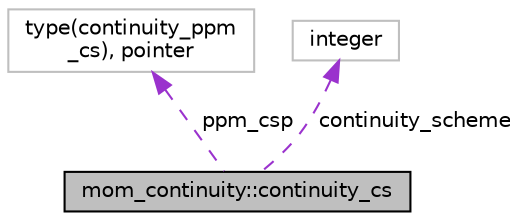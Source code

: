 digraph "mom_continuity::continuity_cs"
{
 // INTERACTIVE_SVG=YES
 // LATEX_PDF_SIZE
  edge [fontname="Helvetica",fontsize="10",labelfontname="Helvetica",labelfontsize="10"];
  node [fontname="Helvetica",fontsize="10",shape=record];
  Node1 [label="mom_continuity::continuity_cs",height=0.2,width=0.4,color="black", fillcolor="grey75", style="filled", fontcolor="black",tooltip="Control structure for mom_continuity."];
  Node2 -> Node1 [dir="back",color="darkorchid3",fontsize="10",style="dashed",label=" ppm_csp" ,fontname="Helvetica"];
  Node2 [label="type(continuity_ppm\l_cs), pointer",height=0.2,width=0.4,color="grey75", fillcolor="white", style="filled",tooltip=" "];
  Node3 -> Node1 [dir="back",color="darkorchid3",fontsize="10",style="dashed",label=" continuity_scheme" ,fontname="Helvetica"];
  Node3 [label="integer",height=0.2,width=0.4,color="grey75", fillcolor="white", style="filled",tooltip=" "];
}
